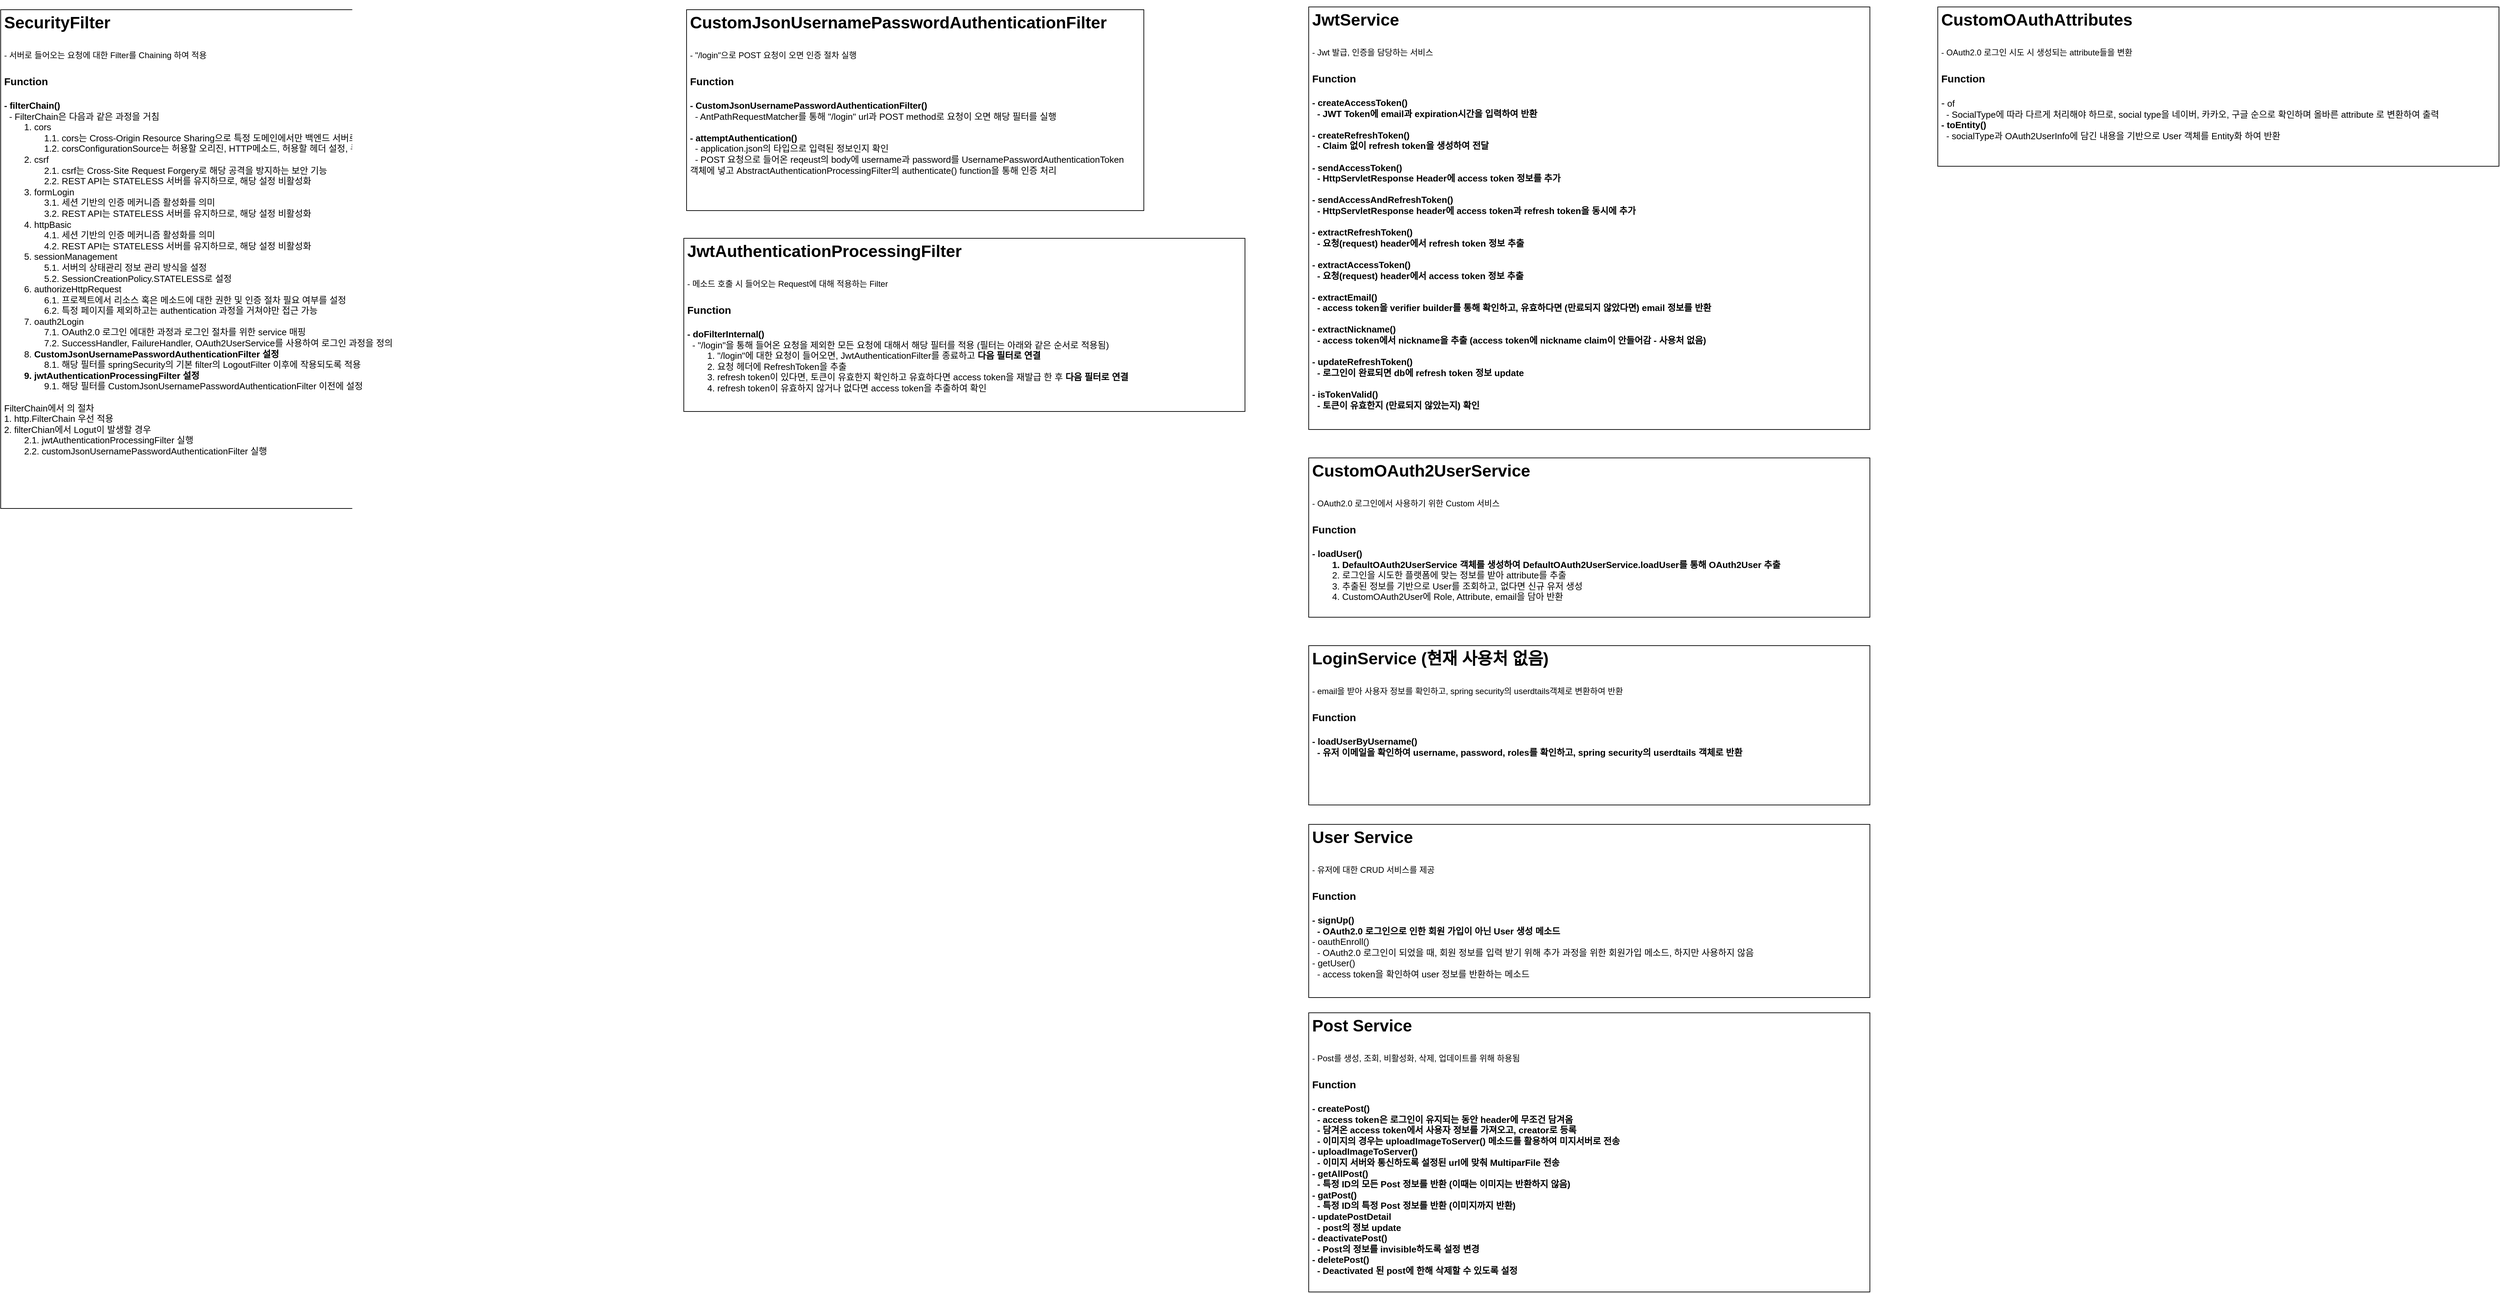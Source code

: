 <mxfile version="23.1.8" type="github">
  <diagram name="Page-1" id="2YBvvXClWsGukQMizWep">
    <mxGraphModel dx="2070" dy="1123" grid="0" gridSize="10" guides="1" tooltips="1" connect="1" arrows="1" fold="1" page="0" pageScale="1" pageWidth="850" pageHeight="1100" math="0" shadow="0">
      <root>
        <mxCell id="0" />
        <mxCell id="1" parent="0" />
        <mxCell id="1fV30mokUrKp74guWzHp-1" value="&lt;p style=&quot;line-height: 40%;&quot;&gt;&lt;/p&gt;&lt;h1 style=&quot;line-height: 110%;&quot;&gt;&lt;span style=&quot;background-color: initial;&quot;&gt;CustomJsonUsernamePasswordAuthenticationFilter&lt;/span&gt;&lt;/h1&gt;&lt;h1 style=&quot;line-height: 110%;&quot;&gt;&lt;span style=&quot;font-size: 12px; font-weight: 400;&quot;&gt;- &quot;/login&quot;으로 POST 요청이 오면 인증 절차 실행&lt;/span&gt;&lt;/h1&gt;&lt;div style=&quot;line-height: 120%; font-size: 15px;&quot;&gt;&lt;font style=&quot;font-size: 15px;&quot;&gt;&lt;b&gt;Function&lt;/b&gt;&lt;/font&gt;&lt;/div&gt;&lt;div style=&quot;line-height: 120%; font-size: 15px;&quot;&gt;&lt;font style=&quot;font-size: 15px;&quot;&gt;&lt;b&gt;&lt;br&gt;&lt;/b&gt;&lt;/font&gt;&lt;/div&gt;&lt;div style=&quot;line-height: 120%; font-size: 13px;&quot;&gt;&lt;font style=&quot;font-size: 13px;&quot;&gt;&lt;b&gt;-&amp;nbsp;CustomJsonUsernamePasswordAuthenticationFilter()&lt;/b&gt;&lt;/font&gt;&lt;/div&gt;&lt;div style=&quot;line-height: 120%; font-size: 13px;&quot;&gt;&lt;font style=&quot;font-size: 13px;&quot;&gt;&amp;nbsp; - AntPathRequestMatcher를 통해 &quot;/login&quot; url과 POST method로 요청이 오면 해당 필터를 실행&lt;/font&gt;&lt;/div&gt;&lt;div style=&quot;line-height: 120%; font-size: 13px;&quot;&gt;&lt;font style=&quot;font-size: 13px;&quot;&gt;&lt;br&gt;&lt;/font&gt;&lt;/div&gt;&lt;div style=&quot;line-height: 120%; font-size: 13px;&quot;&gt;&lt;b&gt;&lt;font style=&quot;font-size: 13px;&quot;&gt;-&amp;nbsp;attemptAuthentication&lt;/font&gt;&lt;span style=&quot;background-color: initial;&quot;&gt;()&lt;/span&gt;&lt;/b&gt;&lt;/div&gt;&lt;div style=&quot;line-height: 120%; font-size: 13px;&quot;&gt;&lt;font style=&quot;font-size: 13px;&quot;&gt;&amp;nbsp; - application.json의 타입으로 입력된 정보인지 확인&lt;/font&gt;&lt;/div&gt;&lt;div style=&quot;line-height: 120%; font-size: 13px;&quot;&gt;&lt;font style=&quot;font-size: 13px;&quot;&gt;&amp;nbsp; - POST 요청으로 들어온 reqeust의 body에 username과 password를 UsernamePasswordAuthenticationToken&amp;nbsp; &amp;nbsp; &amp;nbsp; &amp;nbsp; 객체에 넣고 AbstractAuthenticationProcessingFilter의 authenticate() function을 통해 인증 처리&lt;/font&gt;&lt;/div&gt;&lt;p&gt;&lt;/p&gt;" style="text;html=1;spacing=5;spacingTop=-20;whiteSpace=wrap;overflow=hidden;rounded=0;strokeColor=default;" parent="1" vertex="1">
          <mxGeometry x="230" y="95" width="660" height="290" as="geometry" />
        </mxCell>
        <mxCell id="cRLDKxiATWoi08usjRkC-1" value="&lt;p style=&quot;line-height: 40%;&quot;&gt;&lt;/p&gt;&lt;h1 style=&quot;line-height: 110%;&quot;&gt;&lt;span style=&quot;background-color: initial;&quot;&gt;SecurityFilter&lt;/span&gt;&lt;/h1&gt;&lt;h1 style=&quot;line-height: 110%;&quot;&gt;&lt;span style=&quot;font-size: 12px; font-weight: 400;&quot;&gt;- 서버로 들어오는 요청에 대한 Filter를 Chaining 하여 적용&lt;/span&gt;&lt;/h1&gt;&lt;div style=&quot;line-height: 120%; font-size: 15px;&quot;&gt;&lt;font style=&quot;font-size: 15px;&quot;&gt;&lt;b&gt;Function&lt;/b&gt;&lt;/font&gt;&lt;/div&gt;&lt;div style=&quot;line-height: 120%; font-size: 15px;&quot;&gt;&lt;font style=&quot;font-size: 15px;&quot;&gt;&lt;b&gt;&lt;br&gt;&lt;/b&gt;&lt;/font&gt;&lt;/div&gt;&lt;div style=&quot;line-height: 120%; font-size: 13px;&quot;&gt;&lt;font style=&quot;font-size: 13px;&quot;&gt;&lt;b&gt;- filterChain()&lt;/b&gt;&lt;/font&gt;&lt;/div&gt;&lt;div style=&quot;line-height: 120%; font-size: 13px;&quot;&gt;&lt;font style=&quot;font-size: 13px;&quot;&gt;&amp;nbsp; - FilterChain은 다음과 같은 과정을 거침&lt;/font&gt;&lt;/div&gt;&lt;div style=&quot;line-height: 120%; font-size: 13px;&quot;&gt;&lt;span style=&quot;white-space: pre;&quot;&gt;&#x9;&lt;/span&gt;1. cors&lt;br&gt;&lt;/div&gt;&lt;div style=&quot;line-height: 120%; font-size: 13px;&quot;&gt;&lt;span style=&quot;white-space: pre;&quot;&gt;&#x9;&lt;/span&gt;&lt;span style=&quot;white-space: pre;&quot;&gt;&#x9;&lt;/span&gt;1.1. cors는 Cross-Origin Resource Sharing으로 특정 도메인에서만 백엔드 서버로 접근이 가능하도록 설정&lt;br&gt;&lt;/div&gt;&lt;div style=&quot;line-height: 120%; font-size: 13px;&quot;&gt;&lt;span style=&quot;white-space: pre;&quot;&gt;&#x9;&lt;/span&gt;&lt;span style=&quot;white-space: pre;&quot;&gt;&#x9;&lt;/span&gt;1.2. corsConfigurationSource는 허용할 오리진, HTTP메소드, 허용할 헤더 설정, 쿠키 사용 여부, pre-flight 캐싱 설정&lt;/div&gt;&lt;div style=&quot;line-height: 120%; font-size: 13px;&quot;&gt;&lt;span style=&quot;white-space: pre;&quot;&gt;&#x9;&lt;/span&gt;2. csrf&lt;br&gt;&lt;/div&gt;&lt;div style=&quot;line-height: 120%; font-size: 13px;&quot;&gt;&lt;span style=&quot;white-space: pre;&quot;&gt;&#x9;&lt;/span&gt;&lt;span style=&quot;white-space: pre;&quot;&gt;&#x9;&lt;/span&gt;2.1. csrf는 Cross-Site Request Forgery로 해당 공격을 방지하는 보안 기능&lt;br&gt;&lt;/div&gt;&lt;div style=&quot;line-height: 120%; font-size: 13px;&quot;&gt;&lt;span style=&quot;white-space: pre;&quot;&gt;&#x9;&lt;/span&gt;&lt;span style=&quot;white-space: pre;&quot;&gt;&#x9;&lt;/span&gt;2.2. REST API는 STATELESS 서버를 유지하므로, 해당 설정 비활성화&lt;br&gt;&lt;/div&gt;&lt;div style=&quot;line-height: 120%; font-size: 13px;&quot;&gt;&lt;span style=&quot;white-space: pre;&quot;&gt;&#x9;&lt;/span&gt;3. formLogin&lt;br&gt;&lt;/div&gt;&lt;div style=&quot;line-height: 120%; font-size: 13px;&quot;&gt;&lt;span style=&quot;white-space: pre;&quot;&gt;&#x9;&lt;/span&gt;&lt;span style=&quot;white-space: pre;&quot;&gt;&#x9;&lt;/span&gt;3.1. 세션 기반의 인증 메커니즘 활성화를 의미&lt;br&gt;&lt;/div&gt;&lt;div style=&quot;line-height: 120%; font-size: 13px;&quot;&gt;&lt;span style=&quot;white-space: pre;&quot;&gt;&#x9;&lt;/span&gt;&lt;span style=&quot;white-space: pre;&quot;&gt;&#x9;&lt;/span&gt;3.2. REST API는 STATELESS 서버를 유지하므로, 해당 설정 비활성화&lt;br&gt;&lt;/div&gt;&lt;div style=&quot;line-height: 120%; font-size: 13px;&quot;&gt;&lt;span style=&quot;white-space: pre;&quot;&gt;&#x9;&lt;/span&gt;4. httpBasic&lt;br&gt;&lt;/div&gt;&lt;div style=&quot;line-height: 120%; font-size: 13px;&quot;&gt;&lt;span style=&quot;white-space: pre;&quot;&gt;&#x9;&lt;/span&gt;&lt;span style=&quot;white-space: pre;&quot;&gt;&#x9;&lt;/span&gt;4.1. 세션 기반의 인증 메커니즘 활성화를 의미&lt;br&gt;&lt;/div&gt;&lt;div style=&quot;line-height: 120%; font-size: 13px;&quot;&gt;&lt;span style=&quot;white-space: pre;&quot;&gt;&#x9;&lt;/span&gt;&lt;span style=&quot;white-space: pre;&quot;&gt;&#x9;&lt;/span&gt;4.2. REST API는 STATELESS 서버를 유지하므로, 해당 설정 비활성화&lt;br&gt;&lt;/div&gt;&lt;div style=&quot;line-height: 120%; font-size: 13px;&quot;&gt;&lt;span style=&quot;white-space: pre;&quot;&gt;&#x9;&lt;/span&gt;5. sessionManagement&lt;br&gt;&lt;/div&gt;&lt;div style=&quot;line-height: 120%; font-size: 13px;&quot;&gt;&lt;span style=&quot;white-space: pre;&quot;&gt;&#x9;&lt;/span&gt;&lt;span style=&quot;white-space: pre;&quot;&gt;&#x9;&lt;/span&gt;5.1. 서버의 상태관리 정보 관리 방식을 설정&lt;br&gt;&lt;/div&gt;&lt;div style=&quot;line-height: 120%; font-size: 13px;&quot;&gt;&lt;span style=&quot;white-space: pre;&quot;&gt;&#x9;&lt;/span&gt;&lt;span style=&quot;white-space: pre;&quot;&gt;&#x9;&lt;/span&gt;5.2. SessionCreationPolicy.STATELESS로 설정&lt;br&gt;&lt;/div&gt;&lt;div style=&quot;line-height: 120%; font-size: 13px;&quot;&gt;&lt;span style=&quot;white-space: pre;&quot;&gt;&#x9;&lt;/span&gt;6. authorizeHttpRequest&lt;br&gt;&lt;/div&gt;&lt;div style=&quot;line-height: 120%; font-size: 13px;&quot;&gt;&lt;span style=&quot;white-space: pre;&quot;&gt;&#x9;&lt;/span&gt;&lt;span style=&quot;white-space: pre;&quot;&gt;&#x9;&lt;/span&gt;6.1. 프로젝트에서 리소스 혹은 메소드에 대한 권한 및 인증 절차 필요 여부를 설정&lt;br&gt;&lt;/div&gt;&lt;div style=&quot;line-height: 120%; font-size: 13px;&quot;&gt;&lt;span style=&quot;white-space: pre;&quot;&gt;&#x9;&lt;/span&gt;&lt;span style=&quot;white-space: pre;&quot;&gt;&#x9;&lt;/span&gt;6.2. 특정 페이지를 제외하고는 authentication 과정을 거쳐야만 접근 가능&lt;br&gt;&lt;/div&gt;&lt;div style=&quot;line-height: 120%; font-size: 13px;&quot;&gt;&lt;span style=&quot;white-space: pre;&quot;&gt;&#x9;&lt;/span&gt;7. oauth2Login&lt;br&gt;&lt;/div&gt;&lt;div style=&quot;line-height: 120%; font-size: 13px;&quot;&gt;&lt;span style=&quot;white-space: pre;&quot;&gt;&#x9;&lt;/span&gt;&lt;span style=&quot;white-space: pre;&quot;&gt;&#x9;&lt;/span&gt;7.1. OAuth2.0 로그인 에대한 과정과 로그인 절차를 위한 service 매핑&lt;br&gt;&lt;/div&gt;&lt;div style=&quot;line-height: 120%; font-size: 13px;&quot;&gt;&lt;span style=&quot;white-space: pre;&quot;&gt;&#x9;&lt;/span&gt;&lt;span style=&quot;white-space: pre;&quot;&gt;&#x9;&lt;/span&gt;7.2. SuccessHandler, FailureHandler, OAuth2UserService를 사용하여 로그인 과정을 정의&lt;br&gt;&lt;/div&gt;&lt;div style=&quot;line-height: 120%; font-size: 13px;&quot;&gt;&lt;span style=&quot;white-space: pre;&quot;&gt;&#x9;&lt;/span&gt;8. &lt;b&gt;CustomJsonUsernamePasswordAuthenticationFilter 설정&lt;/b&gt;&lt;br&gt;&lt;/div&gt;&lt;div style=&quot;line-height: 120%; font-size: 13px;&quot;&gt;&lt;span style=&quot;white-space: pre;&quot;&gt;&#x9;&lt;/span&gt;&lt;span style=&quot;white-space: pre;&quot;&gt;&#x9;&lt;/span&gt;8.1. 해당 필터를 springSecurity의 기본 filter의 LogoutFilter 이후에 작용되도록 적용&lt;br&gt;&lt;/div&gt;&lt;div style=&quot;line-height: 120%; font-size: 13px;&quot;&gt;&lt;b&gt;&lt;span style=&quot;white-space: pre;&quot;&gt;&#x9;&lt;/span&gt;9. jwtAuthenticationProcessingFilter 설정&lt;/b&gt;&lt;br&gt;&lt;/div&gt;&lt;div style=&quot;line-height: 120%; font-size: 13px;&quot;&gt;&lt;span style=&quot;font-weight: bold; white-space: pre;&quot;&gt;&#x9;&lt;/span&gt;&lt;span style=&quot;font-weight: bold; white-space: pre;&quot;&gt;&#x9;&lt;/span&gt;9.1. 해당 필터를 CustomJsonUsernamePasswordAuthenticationFilter 이전에 설정&lt;br&gt;&lt;/div&gt;&lt;div style=&quot;line-height: 120%; font-size: 13px;&quot;&gt;&lt;br&gt;&lt;/div&gt;&lt;div style=&quot;line-height: 120%; font-size: 13px;&quot;&gt;FilterChain에서 의 절차&lt;/div&gt;&lt;div style=&quot;line-height: 120%; font-size: 13px;&quot;&gt;1. http.FilterChain 우선 적용&lt;/div&gt;&lt;div style=&quot;line-height: 120%; font-size: 13px;&quot;&gt;2. filterChian에서 Logut이 발생할 경우&lt;/div&gt;&lt;div style=&quot;line-height: 120%; font-size: 13px;&quot;&gt;&lt;span style=&quot;white-space: pre;&quot;&gt;&#x9;&lt;/span&gt;2.1. jwtAuthenticationProcessingFilter 실행&lt;br&gt;&lt;/div&gt;&lt;div style=&quot;line-height: 120%; font-size: 13px;&quot;&gt;&lt;span style=&quot;white-space: pre;&quot;&gt;&#x9;&lt;/span&gt;2.2. customJsonUsernamePasswordAuthenticationFilter 실행&lt;br&gt;&lt;/div&gt;&lt;p&gt;&lt;/p&gt;" style="text;html=1;spacing=5;spacingTop=-20;whiteSpace=wrap;overflow=hidden;rounded=0;shadow=0;strokeColor=default;" parent="1" vertex="1">
          <mxGeometry x="-760" y="95" width="810" height="720" as="geometry" />
        </mxCell>
        <mxCell id="cRLDKxiATWoi08usjRkC-2" value="&lt;p style=&quot;line-height: 40%;&quot;&gt;&lt;/p&gt;&lt;h1 style=&quot;line-height: 110%;&quot;&gt;JwtAuthenticationProcessingFilter&lt;/h1&gt;&lt;h1 style=&quot;line-height: 110%;&quot;&gt;&lt;span style=&quot;font-size: 12px; font-weight: 400;&quot;&gt;- 메소드 호출 시 들어오는 Request에 대해 적용하는 Filter&lt;/span&gt;&lt;/h1&gt;&lt;div style=&quot;line-height: 120%; font-size: 15px;&quot;&gt;&lt;font style=&quot;font-size: 15px;&quot;&gt;&lt;b&gt;Function&lt;/b&gt;&lt;/font&gt;&lt;/div&gt;&lt;div style=&quot;line-height: 120%; font-size: 15px;&quot;&gt;&lt;font style=&quot;font-size: 15px;&quot;&gt;&lt;b&gt;&lt;br&gt;&lt;/b&gt;&lt;/font&gt;&lt;/div&gt;&lt;div style=&quot;line-height: 120%; font-size: 13px;&quot;&gt;&lt;font style=&quot;font-size: 13px;&quot;&gt;&lt;b&gt;- doFilterInternal()&lt;/b&gt;&lt;/font&gt;&lt;/div&gt;&lt;div style=&quot;line-height: 120%; font-size: 13px;&quot;&gt;&lt;font style=&quot;font-size: 13px;&quot;&gt;&amp;nbsp; - &quot;/login&quot;을 통해 들어온 요청을 제외한 모든 요청에 대해서 해당 필터를 적용 (필터는 아래와 같은 순서로 적용됨)&lt;/font&gt;&lt;/div&gt;&lt;div style=&quot;line-height: 120%; font-size: 13px;&quot;&gt;&lt;font style=&quot;font-size: 13px;&quot;&gt;&lt;span style=&quot;white-space: pre;&quot;&gt;&#x9;&lt;/span&gt;1. &quot;/login&quot;에 대한 요청이 들어오면, JwtAuthenticationFilter를 종료하고 &lt;b&gt;다음 필터로 연결&lt;/b&gt;&lt;br&gt;&lt;/font&gt;&lt;/div&gt;&lt;div style=&quot;line-height: 120%; font-size: 13px;&quot;&gt;&lt;font style=&quot;font-size: 13px;&quot;&gt;&lt;span style=&quot;white-space: pre;&quot;&gt;&#x9;&lt;/span&gt;2. 요청 헤더에 RefreshToken을 추출&lt;br&gt;&lt;/font&gt;&lt;/div&gt;&lt;div style=&quot;line-height: 120%; font-size: 13px;&quot;&gt;&lt;font style=&quot;font-size: 13px;&quot;&gt;&lt;span style=&quot;white-space: pre;&quot;&gt;&#x9;&lt;/span&gt;3. refresh token이 있다면, 토큰이 유효한지 확인하고 유효하다면 access token을 재발급 한 후 &lt;b&gt;다음 필터로 연결&lt;/b&gt;&lt;br&gt;&lt;/font&gt;&lt;/div&gt;&lt;div style=&quot;line-height: 120%; font-size: 13px;&quot;&gt;&lt;font style=&quot;font-size: 13px;&quot;&gt;&lt;span style=&quot;white-space: pre;&quot;&gt;&#x9;&lt;/span&gt;4. refresh token이 유효하지 않거나 없다면 access token을 추출하여 확인&lt;br&gt;&lt;/font&gt;&lt;/div&gt;&lt;div style=&quot;line-height: 120%; font-size: 13px;&quot;&gt;&lt;font style=&quot;font-size: 13px;&quot;&gt;&lt;br&gt;&lt;/font&gt;&lt;/div&gt;&lt;p&gt;&lt;/p&gt;" style="text;html=1;spacing=5;spacingTop=-20;whiteSpace=wrap;overflow=hidden;rounded=0;shadow=0;strokeColor=default;" parent="1" vertex="1">
          <mxGeometry x="226" y="425" width="810" height="250" as="geometry" />
        </mxCell>
        <mxCell id="cRLDKxiATWoi08usjRkC-3" value="&lt;p style=&quot;line-height: 40%;&quot;&gt;&lt;/p&gt;&lt;h1 style=&quot;line-height: 110%;&quot;&gt;JwtService&lt;/h1&gt;&lt;h1 style=&quot;line-height: 110%;&quot;&gt;&lt;span style=&quot;font-size: 12px; font-weight: 400;&quot;&gt;- Jwt 발급, 인증을 담당하는 서비스&lt;/span&gt;&lt;/h1&gt;&lt;div style=&quot;line-height: 120%; font-size: 15px;&quot;&gt;&lt;font style=&quot;font-size: 15px;&quot;&gt;&lt;b&gt;Function&lt;/b&gt;&lt;/font&gt;&lt;/div&gt;&lt;div style=&quot;line-height: 120%; font-size: 15px;&quot;&gt;&lt;font style=&quot;font-size: 15px;&quot;&gt;&lt;b&gt;&lt;br&gt;&lt;/b&gt;&lt;/font&gt;&lt;/div&gt;&lt;div style=&quot;line-height: 120%; font-size: 13px;&quot;&gt;&lt;font style=&quot;font-size: 13px;&quot;&gt;&lt;b&gt;- createAccessToken()&lt;/b&gt;&lt;/font&gt;&lt;/div&gt;&lt;div style=&quot;line-height: 120%; font-size: 13px;&quot;&gt;&lt;font style=&quot;font-size: 13px;&quot;&gt;&lt;b&gt;&amp;nbsp; - JWT Token에 email과 expiration시간을 입력하여 반환&lt;/b&gt;&lt;/font&gt;&lt;/div&gt;&lt;div style=&quot;line-height: 120%; font-size: 13px;&quot;&gt;&lt;font style=&quot;font-size: 13px;&quot;&gt;&lt;b&gt;&lt;br&gt;&lt;/b&gt;&lt;/font&gt;&lt;/div&gt;&lt;div style=&quot;line-height: 120%; font-size: 13px;&quot;&gt;&lt;font style=&quot;font-size: 13px;&quot;&gt;&lt;b&gt;- createRefreshToken()&lt;/b&gt;&lt;/font&gt;&lt;/div&gt;&lt;div style=&quot;line-height: 120%; font-size: 13px;&quot;&gt;&lt;font style=&quot;font-size: 13px;&quot;&gt;&lt;b&gt;&amp;nbsp; - Claim 없이 refresh token을 생성하여 전달&lt;/b&gt;&lt;/font&gt;&lt;/div&gt;&lt;div style=&quot;line-height: 120%; font-size: 13px;&quot;&gt;&lt;font style=&quot;font-size: 13px;&quot;&gt;&lt;b&gt;&lt;br&gt;&lt;/b&gt;&lt;/font&gt;&lt;/div&gt;&lt;div style=&quot;line-height: 120%; font-size: 13px;&quot;&gt;&lt;b&gt;- sendAccessToken()&lt;/b&gt;&lt;/div&gt;&lt;div style=&quot;line-height: 120%; font-size: 13px;&quot;&gt;&lt;b&gt;&amp;nbsp; - HttpServletResponse Header에 access token 정보를 추가&lt;/b&gt;&lt;/div&gt;&lt;div style=&quot;line-height: 120%; font-size: 13px;&quot;&gt;&lt;b&gt;&lt;br&gt;&lt;/b&gt;&lt;/div&gt;&lt;div style=&quot;line-height: 120%; font-size: 13px;&quot;&gt;&lt;b&gt;- sendAccessAndRefreshToken()&lt;/b&gt;&lt;/div&gt;&lt;div style=&quot;line-height: 120%; font-size: 13px;&quot;&gt;&lt;b&gt;&amp;nbsp; - HttpServletResponse header에 access token과 refresh token을 동시에 추가&lt;/b&gt;&lt;/div&gt;&lt;div style=&quot;line-height: 120%; font-size: 13px;&quot;&gt;&lt;b&gt;&lt;br&gt;&lt;/b&gt;&lt;/div&gt;&lt;div style=&quot;line-height: 120%; font-size: 13px;&quot;&gt;&lt;b&gt;- extractRefreshToken()&lt;/b&gt;&lt;/div&gt;&lt;div style=&quot;line-height: 120%; font-size: 13px;&quot;&gt;&lt;b&gt;&amp;nbsp; - 요청(request) header에서 refresh token 정보 추출&lt;/b&gt;&lt;/div&gt;&lt;div style=&quot;line-height: 120%; font-size: 13px;&quot;&gt;&lt;b&gt;&lt;br&gt;&lt;/b&gt;&lt;/div&gt;&lt;div style=&quot;line-height: 120%; font-size: 13px;&quot;&gt;&lt;b&gt;- extractAccessToken()&lt;/b&gt;&lt;/div&gt;&lt;div style=&quot;line-height: 120%; font-size: 13px;&quot;&gt;&lt;b&gt;&amp;nbsp; - 요청(request) header에서 access token 정보 추출&lt;/b&gt;&lt;/div&gt;&lt;div style=&quot;line-height: 120%; font-size: 13px;&quot;&gt;&lt;b&gt;&lt;br&gt;&lt;/b&gt;&lt;/div&gt;&lt;div style=&quot;line-height: 120%; font-size: 13px;&quot;&gt;&lt;b&gt;- extractEmail()&lt;/b&gt;&lt;/div&gt;&lt;div style=&quot;line-height: 120%; font-size: 13px;&quot;&gt;&lt;b&gt;&amp;nbsp; - access token을 verifier builder를 통해 확인하고, 유효하다면 (만료되지 않았다면) email 정보를 반환&lt;/b&gt;&lt;/div&gt;&lt;div style=&quot;line-height: 120%; font-size: 13px;&quot;&gt;&lt;b&gt;&lt;br&gt;&lt;/b&gt;&lt;/div&gt;&lt;div style=&quot;line-height: 120%; font-size: 13px;&quot;&gt;&lt;b&gt;- extractNickname()&lt;/b&gt;&lt;/div&gt;&lt;div style=&quot;line-height: 120%; font-size: 13px;&quot;&gt;&lt;b&gt;&amp;nbsp; - access token에서 nickname을 추출 (access token에 nickname claim이 안들어감 - 사용처 없음)&lt;/b&gt;&lt;/div&gt;&lt;div style=&quot;line-height: 120%; font-size: 13px;&quot;&gt;&lt;b&gt;&lt;br&gt;&lt;/b&gt;&lt;/div&gt;&lt;div style=&quot;line-height: 120%; font-size: 13px;&quot;&gt;&lt;b&gt;- updateRefreshToken()&lt;/b&gt;&lt;/div&gt;&lt;div style=&quot;line-height: 120%; font-size: 13px;&quot;&gt;&lt;b&gt;&amp;nbsp; - 로그인이 완료되면 db에 refresh token 정보 update&lt;/b&gt;&lt;/div&gt;&lt;div style=&quot;line-height: 120%; font-size: 13px;&quot;&gt;&lt;b&gt;&lt;br&gt;&lt;/b&gt;&lt;/div&gt;&lt;div style=&quot;line-height: 120%; font-size: 13px;&quot;&gt;&lt;b&gt;- isTokenValid()&lt;/b&gt;&lt;/div&gt;&lt;div style=&quot;line-height: 120%; font-size: 13px;&quot;&gt;&lt;b&gt;&amp;nbsp; - 토큰이 유효한지 (만료되지 않았는지) 확인&lt;/b&gt;&lt;/div&gt;&lt;p&gt;&lt;/p&gt;" style="text;html=1;spacing=5;spacingTop=-20;whiteSpace=wrap;overflow=hidden;rounded=0;shadow=0;strokeColor=default;" parent="1" vertex="1">
          <mxGeometry x="1128" y="91" width="810" height="610" as="geometry" />
        </mxCell>
        <mxCell id="cRLDKxiATWoi08usjRkC-4" value="&lt;p style=&quot;line-height: 40%;&quot;&gt;&lt;/p&gt;&lt;h1 style=&quot;line-height: 110%;&quot;&gt;CustomOAuth2UserService&lt;/h1&gt;&lt;h1 style=&quot;line-height: 110%;&quot;&gt;&lt;span style=&quot;font-size: 12px; font-weight: 400;&quot;&gt;- OAuth2.0 로그인에서 사용하기 위한 Custom 서비스&lt;/span&gt;&lt;/h1&gt;&lt;div style=&quot;line-height: 120%; font-size: 15px;&quot;&gt;&lt;font style=&quot;font-size: 15px;&quot;&gt;&lt;b&gt;Function&lt;/b&gt;&lt;/font&gt;&lt;/div&gt;&lt;div style=&quot;line-height: 120%; font-size: 15px;&quot;&gt;&lt;font style=&quot;font-size: 15px;&quot;&gt;&lt;b&gt;&lt;br&gt;&lt;/b&gt;&lt;/font&gt;&lt;/div&gt;&lt;div style=&quot;line-height: 120%; font-size: 13px;&quot;&gt;&lt;font style=&quot;font-size: 13px;&quot;&gt;&lt;b&gt;- loadUser()&lt;br&gt;&lt;/b&gt;&lt;/font&gt;&lt;/div&gt;&lt;div style=&quot;line-height: 120%; font-size: 13px;&quot;&gt;&lt;font style=&quot;font-size: 13px;&quot;&gt;&lt;b&gt;&lt;span style=&quot;white-space: pre;&quot;&gt;&#x9;&lt;/span&gt;1. DefaultOAuth2UserService 객체를 생성하여 DefaultOAuth2UserService.loadUser를 통해 OAuth2User 추출&lt;/b&gt;&lt;/font&gt;&lt;/div&gt;&lt;div style=&quot;line-height: 120%; font-size: 13px;&quot;&gt;&lt;span style=&quot;white-space: pre;&quot;&gt;&#x9;&lt;/span&gt;2. 로그인을 시도한 플랫폼에 맞는 정보를 받아 attribute를 추출&lt;br&gt;&lt;/div&gt;&lt;div style=&quot;line-height: 120%; font-size: 13px;&quot;&gt;&lt;span style=&quot;white-space: pre;&quot;&gt;&#x9;&lt;/span&gt;3. 추출된 정보를 기반으로 User를 조회하고, 없다면 신규 유저 생성&lt;br&gt;&lt;/div&gt;&lt;div style=&quot;line-height: 120%; font-size: 13px;&quot;&gt;&lt;span style=&quot;white-space: pre;&quot;&gt;&#x9;&lt;/span&gt;4. CustomOAuth2User에 Role, Attribute, email을 담아 반환&lt;/div&gt;&lt;p&gt;&lt;/p&gt;" style="text;html=1;spacing=5;spacingTop=-20;whiteSpace=wrap;overflow=hidden;rounded=0;shadow=0;strokeColor=default;" parent="1" vertex="1">
          <mxGeometry x="1128" y="742" width="810" height="230" as="geometry" />
        </mxCell>
        <mxCell id="cRLDKxiATWoi08usjRkC-5" value="&lt;p style=&quot;line-height: 40%;&quot;&gt;&lt;/p&gt;&lt;h1 style=&quot;line-height: 110%;&quot;&gt;CustomOAuthAttributes&lt;/h1&gt;&lt;h1 style=&quot;line-height: 110%;&quot;&gt;&lt;span style=&quot;font-size: 12px; font-weight: 400;&quot;&gt;- OAuth2.0 로그인 시도 시 생성되는 attribute들을 변환&lt;/span&gt;&lt;/h1&gt;&lt;div style=&quot;line-height: 120%; font-size: 15px;&quot;&gt;&lt;font style=&quot;font-size: 15px;&quot;&gt;&lt;b&gt;Function&lt;/b&gt;&lt;/font&gt;&lt;/div&gt;&lt;div style=&quot;line-height: 120%; font-size: 15px;&quot;&gt;&lt;font style=&quot;font-size: 15px;&quot;&gt;&lt;b&gt;&lt;br&gt;&lt;/b&gt;&lt;/font&gt;&lt;/div&gt;&lt;div style=&quot;line-height: 120%; font-size: 13px;&quot;&gt;&lt;font style=&quot;font-size: 15px;&quot;&gt;-&lt;/font&gt;&lt;font style=&quot;font-size: 13px;&quot;&gt; of&lt;/font&gt;&lt;/div&gt;&lt;div style=&quot;line-height: 120%; font-size: 13px;&quot;&gt;&lt;font style=&quot;font-size: 13px;&quot;&gt;&amp;nbsp; - SocialType에 따라 다르게 처리해야 하므로, social type을 네이버, 카카오, 구글 순으로 확인하며 올바른 attribute 로 변환하여 출력&lt;/font&gt;&lt;/div&gt;&lt;div style=&quot;line-height: 120%; font-size: 13px;&quot;&gt;&lt;font style=&quot;font-size: 13px;&quot;&gt;&lt;b&gt;- toEntity()&lt;/b&gt;&lt;/font&gt;&lt;/div&gt;&lt;div style=&quot;line-height: 120%; font-size: 13px;&quot;&gt;&lt;font style=&quot;font-size: 13px;&quot;&gt;&amp;nbsp; - socialType과 OAuth2UserInfo에 담긴 내용을 기반으로 User 객체를 Entity화 하여 반환&lt;/font&gt;&lt;/div&gt;&lt;p&gt;&lt;/p&gt;" style="text;html=1;spacing=5;spacingTop=-20;whiteSpace=wrap;overflow=hidden;rounded=0;shadow=0;strokeColor=default;" parent="1" vertex="1">
          <mxGeometry x="2036" y="91" width="810" height="230" as="geometry" />
        </mxCell>
        <mxCell id="cRLDKxiATWoi08usjRkC-6" value="&lt;p style=&quot;line-height: 40%;&quot;&gt;&lt;/p&gt;&lt;h1 style=&quot;line-height: 110%;&quot;&gt;LoginService (현재 사용처 없음)&lt;/h1&gt;&lt;h1 style=&quot;line-height: 110%;&quot;&gt;&lt;span style=&quot;font-size: 12px; font-weight: 400;&quot;&gt;- email을 받아 사용자 정보를 확인하고, spring security의 userdtails객체로 변환하여 반환&lt;/span&gt;&lt;/h1&gt;&lt;div style=&quot;line-height: 120%; font-size: 15px;&quot;&gt;&lt;font style=&quot;font-size: 15px;&quot;&gt;&lt;b&gt;Function&lt;/b&gt;&lt;/font&gt;&lt;/div&gt;&lt;div style=&quot;line-height: 120%; font-size: 15px;&quot;&gt;&lt;font style=&quot;font-size: 15px;&quot;&gt;&lt;b&gt;&lt;br&gt;&lt;/b&gt;&lt;/font&gt;&lt;/div&gt;&lt;div style=&quot;line-height: 120%; font-size: 13px;&quot;&gt;&lt;font style=&quot;font-size: 13px;&quot;&gt;&lt;b&gt;- loadUserByUsername()&lt;/b&gt;&lt;/font&gt;&lt;/div&gt;&lt;div style=&quot;line-height: 120%; font-size: 13px;&quot;&gt;&lt;font style=&quot;font-size: 13px;&quot;&gt;&lt;b&gt;&amp;nbsp; - 유저 이메일을 확인하여 username, password, roles를 확인하고, spring security의 userdtails 객체로 반환&lt;/b&gt;&lt;/font&gt;&lt;/div&gt;&lt;p&gt;&lt;/p&gt;" style="text;html=1;spacing=5;spacingTop=-20;whiteSpace=wrap;overflow=hidden;rounded=0;shadow=0;strokeColor=default;" parent="1" vertex="1">
          <mxGeometry x="1128" y="1013" width="810" height="230" as="geometry" />
        </mxCell>
        <mxCell id="cRLDKxiATWoi08usjRkC-7" value="&lt;p style=&quot;line-height: 40%;&quot;&gt;&lt;/p&gt;&lt;h1 style=&quot;line-height: 110%;&quot;&gt;User Service&lt;/h1&gt;&lt;h1 style=&quot;line-height: 110%;&quot;&gt;&lt;span style=&quot;font-size: 12px; font-weight: 400;&quot;&gt;- 유저에 대한 CRUD 서비스를 제공&lt;/span&gt;&lt;/h1&gt;&lt;div style=&quot;line-height: 120%; font-size: 15px;&quot;&gt;&lt;font style=&quot;font-size: 15px;&quot;&gt;&lt;b&gt;Function&lt;/b&gt;&lt;/font&gt;&lt;/div&gt;&lt;div style=&quot;line-height: 120%; font-size: 15px;&quot;&gt;&lt;font style=&quot;font-size: 15px;&quot;&gt;&lt;b&gt;&lt;br&gt;&lt;/b&gt;&lt;/font&gt;&lt;/div&gt;&lt;div style=&quot;line-height: 120%; font-size: 13px;&quot;&gt;&lt;font style=&quot;font-size: 13px;&quot;&gt;&lt;b&gt;- signUp()&lt;/b&gt;&lt;/font&gt;&lt;/div&gt;&lt;div style=&quot;line-height: 120%; font-size: 13px;&quot;&gt;&lt;font style=&quot;font-size: 13px;&quot;&gt;&lt;b&gt;&amp;nbsp; - OAuth2.0 로그인으로 인한 회원 가입이 아닌 User 생성 메소드&lt;/b&gt;&lt;/font&gt;&lt;/div&gt;&lt;div style=&quot;line-height: 120%; font-size: 13px;&quot;&gt;- oauthEnroll()&lt;/div&gt;&lt;div style=&quot;line-height: 120%; font-size: 13px;&quot;&gt;&amp;nbsp; - OAuth2.0 로그인이 되었을 때, 회원 정보를 입력 받기 위해 추가 과정을 위한 회원가입 메소드, 하지만 사용하지 않음&lt;/div&gt;&lt;div style=&quot;line-height: 120%; font-size: 13px;&quot;&gt;- getUser()&lt;/div&gt;&lt;div style=&quot;line-height: 120%; font-size: 13px;&quot;&gt;&amp;nbsp; - access token을 확인하여 user 정보를 반환하는 메소드&lt;/div&gt;&lt;p&gt;&lt;/p&gt;" style="text;html=1;spacing=5;spacingTop=-20;whiteSpace=wrap;overflow=hidden;rounded=0;shadow=0;strokeColor=default;" parent="1" vertex="1">
          <mxGeometry x="1128" y="1271" width="810" height="250" as="geometry" />
        </mxCell>
        <mxCell id="nwl0XC0N6KRkOCoaJsfY-1" value="&lt;p style=&quot;line-height: 40%;&quot;&gt;&lt;/p&gt;&lt;h1 style=&quot;line-height: 110%;&quot;&gt;Post Service&lt;/h1&gt;&lt;h1 style=&quot;line-height: 110%;&quot;&gt;&lt;span style=&quot;font-size: 12px; font-weight: 400;&quot;&gt;- Post를 생성, 조회, 비활성화, 삭제, 업데이트를 위해 하용됨&lt;/span&gt;&lt;/h1&gt;&lt;div style=&quot;line-height: 120%; font-size: 15px;&quot;&gt;&lt;font style=&quot;font-size: 15px;&quot;&gt;&lt;b&gt;Function&lt;/b&gt;&lt;/font&gt;&lt;/div&gt;&lt;div style=&quot;line-height: 120%; font-size: 15px;&quot;&gt;&lt;font style=&quot;font-size: 15px;&quot;&gt;&lt;b&gt;&lt;br&gt;&lt;/b&gt;&lt;/font&gt;&lt;/div&gt;&lt;div style=&quot;line-height: 120%; font-size: 13px;&quot;&gt;&lt;font style=&quot;font-size: 13px;&quot;&gt;&lt;b&gt;- createPost()&lt;/b&gt;&lt;/font&gt;&lt;/div&gt;&lt;div style=&quot;line-height: 120%; font-size: 13px;&quot;&gt;&lt;font style=&quot;font-size: 13px;&quot;&gt;&lt;b&gt;&amp;nbsp; - access token은 로그인이 유지되는 동안 header에 무조건 담겨옴&lt;/b&gt;&lt;/font&gt;&lt;/div&gt;&lt;div style=&quot;line-height: 120%; font-size: 13px;&quot;&gt;&lt;font style=&quot;font-size: 13px;&quot;&gt;&lt;b&gt;&amp;nbsp; - 담겨온 access token에서 사용자 정보를 가져오고, creator로 등록&lt;/b&gt;&lt;/font&gt;&lt;/div&gt;&lt;div style=&quot;line-height: 120%; font-size: 13px;&quot;&gt;&lt;font style=&quot;font-size: 13px;&quot;&gt;&lt;b&gt;&amp;nbsp; - 이미지의 경우는 uploadImageToServer() 메소드를 활용하여 미지서버로 전송&lt;/b&gt;&lt;/font&gt;&lt;/div&gt;&lt;div style=&quot;line-height: 120%; font-size: 13px;&quot;&gt;&lt;font style=&quot;font-size: 13px;&quot;&gt;&lt;b&gt;- uploadImageToServer()&lt;/b&gt;&lt;/font&gt;&lt;/div&gt;&lt;div style=&quot;line-height: 120%; font-size: 13px;&quot;&gt;&lt;font style=&quot;font-size: 13px;&quot;&gt;&lt;b&gt;&amp;nbsp; - 이미지 서버와 통신하도록 설정된 url에 맞춰 MultiparFile 전송&lt;/b&gt;&lt;/font&gt;&lt;/div&gt;&lt;div style=&quot;line-height: 120%; font-size: 13px;&quot;&gt;&lt;font style=&quot;font-size: 13px;&quot;&gt;&lt;b&gt;- getAllPost()&lt;/b&gt;&lt;/font&gt;&lt;/div&gt;&lt;div style=&quot;line-height: 120%; font-size: 13px;&quot;&gt;&lt;font style=&quot;font-size: 13px;&quot;&gt;&lt;b&gt;&amp;nbsp; - 특정 ID의 모든 Post 정보를 반환 (이때는 이미지는 반환하지 않음)&lt;/b&gt;&lt;/font&gt;&lt;/div&gt;&lt;div style=&quot;line-height: 120%; font-size: 13px;&quot;&gt;&lt;font style=&quot;font-size: 13px;&quot;&gt;&lt;b&gt;- gatPost()&lt;/b&gt;&lt;/font&gt;&lt;/div&gt;&lt;div style=&quot;line-height: 120%; font-size: 13px;&quot;&gt;&lt;font style=&quot;font-size: 13px;&quot;&gt;&lt;b&gt;&amp;nbsp; - 특정 ID의 특정 Post 정보를 반환 (이미지까지 반환)&lt;/b&gt;&lt;/font&gt;&lt;/div&gt;&lt;div style=&quot;line-height: 120%; font-size: 13px;&quot;&gt;&lt;font style=&quot;font-size: 13px;&quot;&gt;&lt;b&gt;- updatePostDetail&lt;/b&gt;&lt;/font&gt;&lt;/div&gt;&lt;div style=&quot;line-height: 120%; font-size: 13px;&quot;&gt;&lt;font style=&quot;font-size: 13px;&quot;&gt;&lt;b&gt;&amp;nbsp; - post의 정보 update&lt;/b&gt;&lt;/font&gt;&lt;/div&gt;&lt;div style=&quot;line-height: 120%; font-size: 13px;&quot;&gt;&lt;font style=&quot;font-size: 13px;&quot;&gt;&lt;b&gt;- deactivatePost()&lt;/b&gt;&lt;/font&gt;&lt;/div&gt;&lt;div style=&quot;line-height: 120%; font-size: 13px;&quot;&gt;&lt;font style=&quot;font-size: 13px;&quot;&gt;&lt;b&gt;&amp;nbsp; - Post의 정보를 invisible하도록 설정 변경&lt;/b&gt;&lt;/font&gt;&lt;/div&gt;&lt;div style=&quot;line-height: 120%; font-size: 13px;&quot;&gt;&lt;font style=&quot;font-size: 13px;&quot;&gt;&lt;b&gt;- deletePost()&lt;/b&gt;&lt;/font&gt;&lt;/div&gt;&lt;div style=&quot;line-height: 120%; font-size: 13px;&quot;&gt;&lt;font style=&quot;font-size: 13px;&quot;&gt;&lt;b&gt;&amp;nbsp; - Deactivated 된 post에 한해 삭제할 수 있도록 설정&lt;/b&gt;&lt;/font&gt;&lt;/div&gt;&lt;p&gt;&lt;/p&gt;" style="text;html=1;spacing=5;spacingTop=-20;whiteSpace=wrap;overflow=hidden;rounded=0;shadow=0;strokeColor=default;" parent="1" vertex="1">
          <mxGeometry x="1128" y="1543" width="810" height="403" as="geometry" />
        </mxCell>
      </root>
    </mxGraphModel>
  </diagram>
</mxfile>
